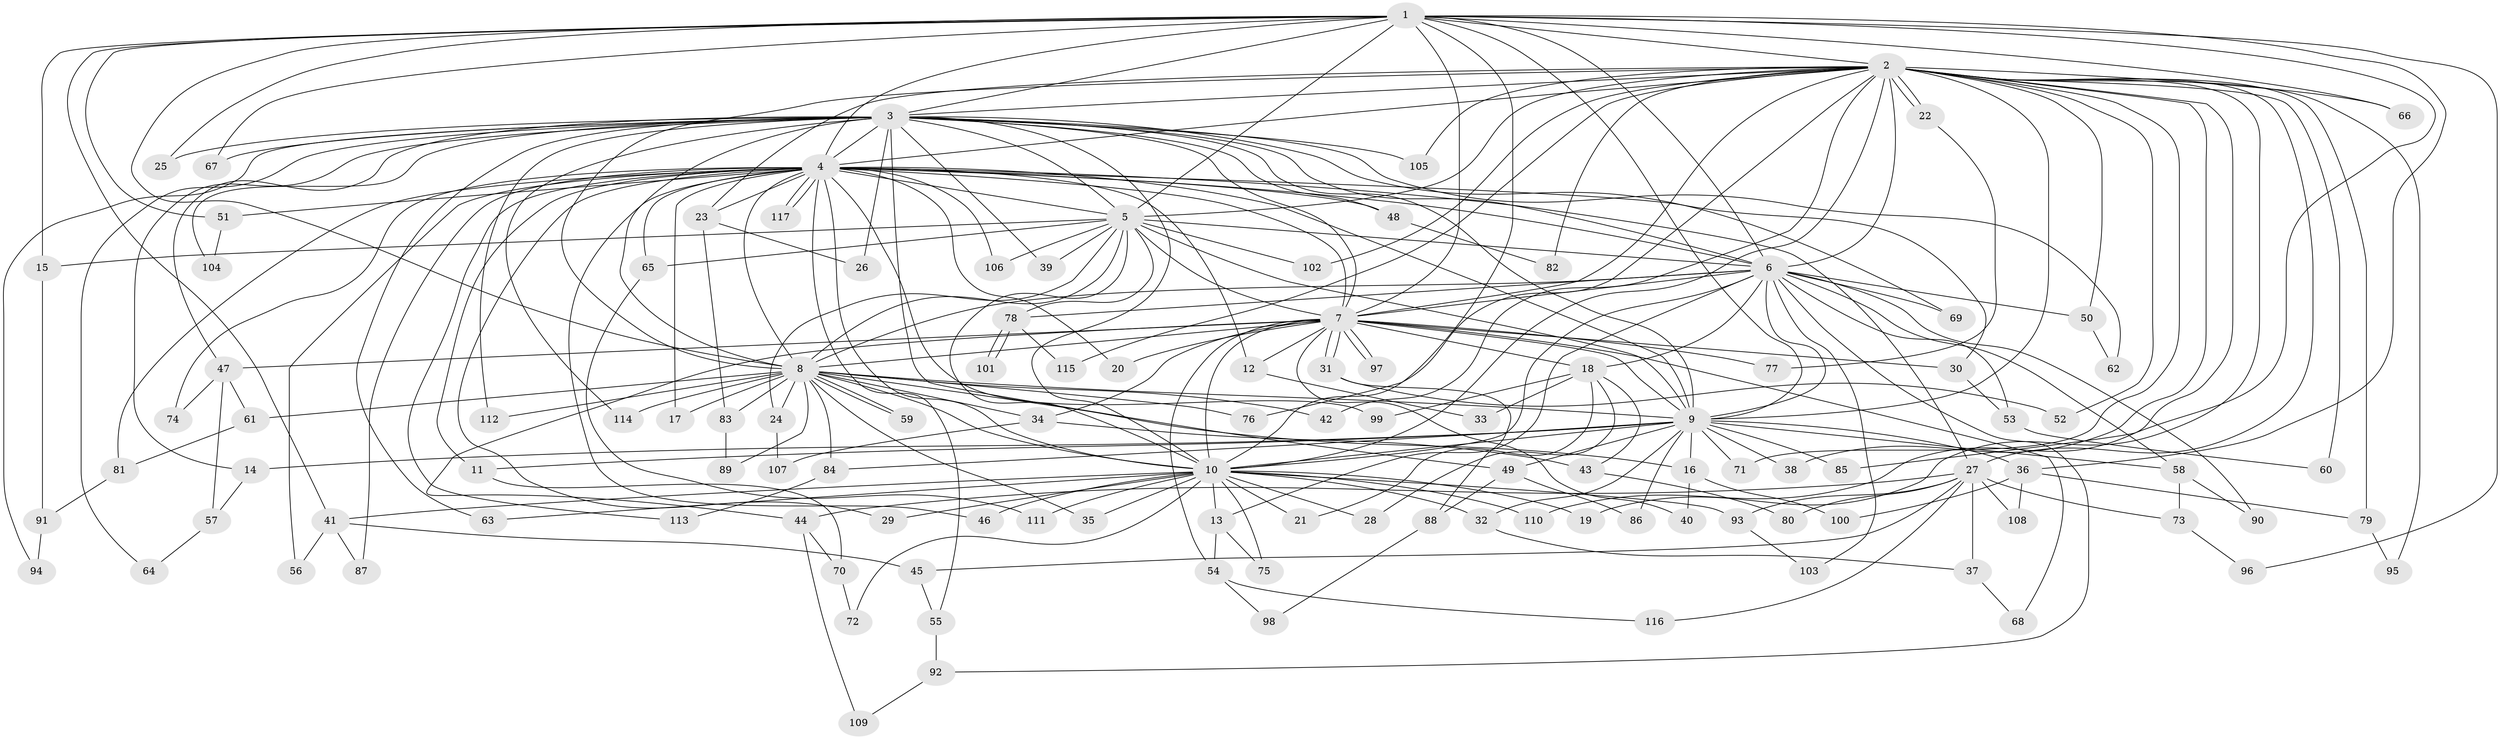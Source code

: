 // coarse degree distribution, {17: 0.011235955056179775, 28: 0.011235955056179775, 24: 0.02247191011235955, 29: 0.011235955056179775, 14: 0.011235955056179775, 18: 0.011235955056179775, 22: 0.011235955056179775, 21: 0.011235955056179775, 25: 0.011235955056179775, 4: 0.07865168539325842, 3: 0.1797752808988764, 6: 0.02247191011235955, 2: 0.5393258426966292, 7: 0.011235955056179775, 11: 0.011235955056179775, 5: 0.0449438202247191}
// Generated by graph-tools (version 1.1) at 2025/41/03/06/25 10:41:34]
// undirected, 117 vertices, 259 edges
graph export_dot {
graph [start="1"]
  node [color=gray90,style=filled];
  1;
  2;
  3;
  4;
  5;
  6;
  7;
  8;
  9;
  10;
  11;
  12;
  13;
  14;
  15;
  16;
  17;
  18;
  19;
  20;
  21;
  22;
  23;
  24;
  25;
  26;
  27;
  28;
  29;
  30;
  31;
  32;
  33;
  34;
  35;
  36;
  37;
  38;
  39;
  40;
  41;
  42;
  43;
  44;
  45;
  46;
  47;
  48;
  49;
  50;
  51;
  52;
  53;
  54;
  55;
  56;
  57;
  58;
  59;
  60;
  61;
  62;
  63;
  64;
  65;
  66;
  67;
  68;
  69;
  70;
  71;
  72;
  73;
  74;
  75;
  76;
  77;
  78;
  79;
  80;
  81;
  82;
  83;
  84;
  85;
  86;
  87;
  88;
  89;
  90;
  91;
  92;
  93;
  94;
  95;
  96;
  97;
  98;
  99;
  100;
  101;
  102;
  103;
  104;
  105;
  106;
  107;
  108;
  109;
  110;
  111;
  112;
  113;
  114;
  115;
  116;
  117;
  1 -- 2;
  1 -- 3;
  1 -- 4;
  1 -- 5;
  1 -- 6;
  1 -- 7;
  1 -- 8;
  1 -- 9;
  1 -- 10;
  1 -- 15;
  1 -- 25;
  1 -- 36;
  1 -- 41;
  1 -- 51;
  1 -- 66;
  1 -- 67;
  1 -- 85;
  1 -- 96;
  2 -- 3;
  2 -- 4;
  2 -- 5;
  2 -- 6;
  2 -- 7;
  2 -- 8;
  2 -- 9;
  2 -- 10;
  2 -- 19;
  2 -- 22;
  2 -- 22;
  2 -- 23;
  2 -- 27;
  2 -- 38;
  2 -- 42;
  2 -- 50;
  2 -- 52;
  2 -- 60;
  2 -- 66;
  2 -- 71;
  2 -- 76;
  2 -- 79;
  2 -- 82;
  2 -- 95;
  2 -- 102;
  2 -- 105;
  2 -- 110;
  2 -- 115;
  3 -- 4;
  3 -- 5;
  3 -- 6;
  3 -- 7;
  3 -- 8;
  3 -- 9;
  3 -- 10;
  3 -- 14;
  3 -- 25;
  3 -- 26;
  3 -- 39;
  3 -- 47;
  3 -- 48;
  3 -- 49;
  3 -- 62;
  3 -- 63;
  3 -- 64;
  3 -- 67;
  3 -- 69;
  3 -- 94;
  3 -- 104;
  3 -- 105;
  3 -- 112;
  3 -- 114;
  4 -- 5;
  4 -- 6;
  4 -- 7;
  4 -- 8;
  4 -- 9;
  4 -- 10;
  4 -- 11;
  4 -- 12;
  4 -- 17;
  4 -- 20;
  4 -- 23;
  4 -- 27;
  4 -- 29;
  4 -- 30;
  4 -- 46;
  4 -- 48;
  4 -- 51;
  4 -- 55;
  4 -- 56;
  4 -- 65;
  4 -- 74;
  4 -- 81;
  4 -- 87;
  4 -- 99;
  4 -- 106;
  4 -- 113;
  4 -- 117;
  4 -- 117;
  5 -- 6;
  5 -- 7;
  5 -- 8;
  5 -- 9;
  5 -- 10;
  5 -- 15;
  5 -- 24;
  5 -- 39;
  5 -- 65;
  5 -- 78;
  5 -- 102;
  5 -- 106;
  6 -- 7;
  6 -- 8;
  6 -- 9;
  6 -- 10;
  6 -- 13;
  6 -- 18;
  6 -- 50;
  6 -- 53;
  6 -- 58;
  6 -- 69;
  6 -- 78;
  6 -- 90;
  6 -- 92;
  6 -- 103;
  7 -- 8;
  7 -- 9;
  7 -- 10;
  7 -- 12;
  7 -- 18;
  7 -- 20;
  7 -- 30;
  7 -- 31;
  7 -- 31;
  7 -- 34;
  7 -- 40;
  7 -- 44;
  7 -- 47;
  7 -- 54;
  7 -- 68;
  7 -- 77;
  7 -- 97;
  7 -- 97;
  8 -- 9;
  8 -- 10;
  8 -- 16;
  8 -- 17;
  8 -- 24;
  8 -- 34;
  8 -- 35;
  8 -- 42;
  8 -- 59;
  8 -- 59;
  8 -- 61;
  8 -- 76;
  8 -- 83;
  8 -- 84;
  8 -- 89;
  8 -- 112;
  8 -- 114;
  9 -- 10;
  9 -- 11;
  9 -- 14;
  9 -- 16;
  9 -- 32;
  9 -- 36;
  9 -- 38;
  9 -- 49;
  9 -- 58;
  9 -- 71;
  9 -- 84;
  9 -- 85;
  9 -- 86;
  10 -- 13;
  10 -- 19;
  10 -- 21;
  10 -- 28;
  10 -- 29;
  10 -- 32;
  10 -- 35;
  10 -- 41;
  10 -- 46;
  10 -- 63;
  10 -- 72;
  10 -- 75;
  10 -- 93;
  10 -- 110;
  10 -- 111;
  11 -- 70;
  12 -- 33;
  13 -- 54;
  13 -- 75;
  14 -- 57;
  15 -- 91;
  16 -- 40;
  16 -- 100;
  18 -- 21;
  18 -- 28;
  18 -- 33;
  18 -- 43;
  18 -- 99;
  22 -- 77;
  23 -- 26;
  23 -- 83;
  24 -- 107;
  27 -- 37;
  27 -- 44;
  27 -- 45;
  27 -- 73;
  27 -- 80;
  27 -- 93;
  27 -- 108;
  27 -- 116;
  30 -- 53;
  31 -- 52;
  31 -- 88;
  32 -- 37;
  34 -- 43;
  34 -- 107;
  36 -- 79;
  36 -- 100;
  36 -- 108;
  37 -- 68;
  41 -- 45;
  41 -- 56;
  41 -- 87;
  43 -- 80;
  44 -- 70;
  44 -- 109;
  45 -- 55;
  47 -- 57;
  47 -- 61;
  47 -- 74;
  48 -- 82;
  49 -- 86;
  49 -- 88;
  50 -- 62;
  51 -- 104;
  53 -- 60;
  54 -- 98;
  54 -- 116;
  55 -- 92;
  57 -- 64;
  58 -- 73;
  58 -- 90;
  61 -- 81;
  65 -- 111;
  70 -- 72;
  73 -- 96;
  78 -- 101;
  78 -- 101;
  78 -- 115;
  79 -- 95;
  81 -- 91;
  83 -- 89;
  84 -- 113;
  88 -- 98;
  91 -- 94;
  92 -- 109;
  93 -- 103;
}
